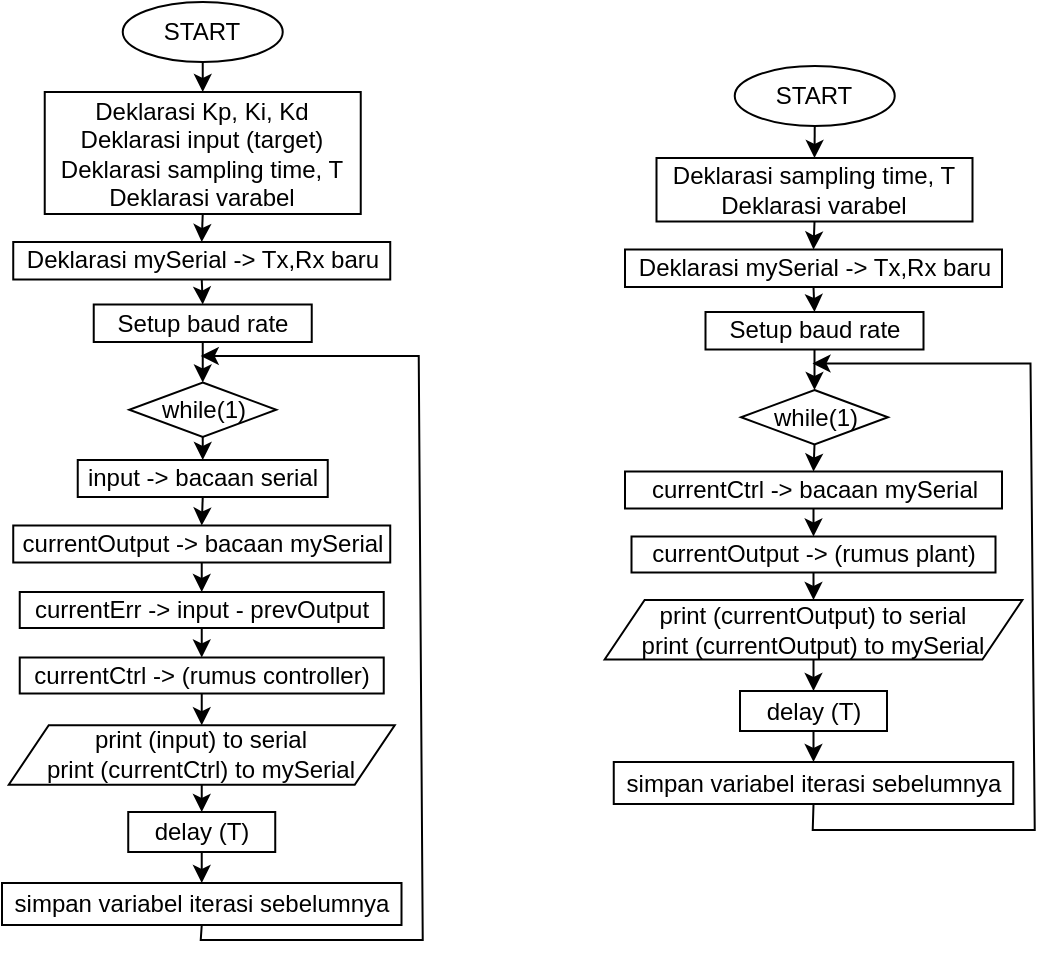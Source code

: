 <mxfile version="18.0.5" type="device"><diagram id="hp_4Oui7ue5_hFgogGYF" name="Page-1"><mxGraphModel dx="3563" dy="1869" grid="0" gridSize="10" guides="1" tooltips="1" connect="1" arrows="1" fold="1" page="1" pageScale="1" pageWidth="850" pageHeight="1100" math="0" shadow="0"><root><mxCell id="0"/><mxCell id="1" parent="0"/><mxCell id="AzdzAr42Zb6tDCEFaTEi-271" value="START" style="ellipse;whiteSpace=wrap;html=1;fillColor=default;" parent="1" vertex="1"><mxGeometry x="129.37" y="56" width="80" height="30" as="geometry"/></mxCell><mxCell id="AzdzAr42Zb6tDCEFaTEi-272" value="Deklarasi Kp, Ki, Kd&lt;br&gt;Deklarasi input (target)&lt;br&gt;Deklarasi sampling time, T&lt;br&gt;Deklarasi varabel" style="rounded=0;whiteSpace=wrap;html=1;" parent="1" vertex="1"><mxGeometry x="90.37" y="101" width="158" height="61" as="geometry"/></mxCell><mxCell id="AzdzAr42Zb6tDCEFaTEi-273" value="" style="endArrow=classic;html=1;rounded=0;exitX=0.5;exitY=1;exitDx=0;exitDy=0;entryX=0.5;entryY=0;entryDx=0;entryDy=0;" parent="1" source="AzdzAr42Zb6tDCEFaTEi-271" target="AzdzAr42Zb6tDCEFaTEi-272" edge="1"><mxGeometry width="50" height="50" relative="1" as="geometry"><mxPoint x="99.37" y="263" as="sourcePoint"/><mxPoint x="149.37" y="213" as="targetPoint"/></mxGeometry></mxCell><mxCell id="AzdzAr42Zb6tDCEFaTEi-274" value="Setup baud rate" style="rounded=0;whiteSpace=wrap;html=1;" parent="1" vertex="1"><mxGeometry x="114.87" y="207.25" width="109" height="18.75" as="geometry"/></mxCell><mxCell id="AzdzAr42Zb6tDCEFaTEi-275" value="while(1)" style="rhombus;whiteSpace=wrap;html=1;" parent="1" vertex="1"><mxGeometry x="132.62" y="246.25" width="73.5" height="27.25" as="geometry"/></mxCell><mxCell id="AzdzAr42Zb6tDCEFaTEi-276" value="input -&amp;gt; bacaan serial" style="rounded=0;whiteSpace=wrap;html=1;" parent="1" vertex="1"><mxGeometry x="106.87" y="285" width="125" height="18.5" as="geometry"/></mxCell><mxCell id="AzdzAr42Zb6tDCEFaTEi-277" value="print (input) to serial&lt;br&gt;print (currentCtrl) to mySerial" style="shape=parallelogram;perimeter=parallelogramPerimeter;whiteSpace=wrap;html=1;fixedSize=1;" parent="1" vertex="1"><mxGeometry x="72.37" y="417.62" width="193" height="29.75" as="geometry"/></mxCell><mxCell id="AzdzAr42Zb6tDCEFaTEi-278" value="" style="endArrow=classic;html=1;rounded=0;exitX=0.5;exitY=1;exitDx=0;exitDy=0;entryX=0.5;entryY=0;entryDx=0;entryDy=0;" parent="1" source="AzdzAr42Zb6tDCEFaTEi-272" target="Bd7IHOxDRdI8W5AGaZC5-1" edge="1"><mxGeometry width="50" height="50" relative="1" as="geometry"><mxPoint x="-50.13" y="495" as="sourcePoint"/><mxPoint x="-0.13" y="445" as="targetPoint"/></mxGeometry></mxCell><mxCell id="AzdzAr42Zb6tDCEFaTEi-279" value="" style="endArrow=classic;html=1;rounded=0;exitX=0.5;exitY=1;exitDx=0;exitDy=0;entryX=0.5;entryY=0;entryDx=0;entryDy=0;" parent="1" source="AzdzAr42Zb6tDCEFaTEi-274" target="AzdzAr42Zb6tDCEFaTEi-275" edge="1"><mxGeometry width="50" height="50" relative="1" as="geometry"><mxPoint x="-50.13" y="517.5" as="sourcePoint"/><mxPoint x="-0.13" y="467.5" as="targetPoint"/></mxGeometry></mxCell><mxCell id="AzdzAr42Zb6tDCEFaTEi-280" value="" style="endArrow=classic;html=1;rounded=0;exitX=0.5;exitY=1;exitDx=0;exitDy=0;entryX=0.5;entryY=0;entryDx=0;entryDy=0;" parent="1" source="AzdzAr42Zb6tDCEFaTEi-275" target="AzdzAr42Zb6tDCEFaTEi-276" edge="1"><mxGeometry width="50" height="50" relative="1" as="geometry"><mxPoint x="-50.13" y="542.75" as="sourcePoint"/><mxPoint x="169.87" y="337.5" as="targetPoint"/></mxGeometry></mxCell><mxCell id="AzdzAr42Zb6tDCEFaTEi-281" value="" style="endArrow=classic;html=1;rounded=0;exitX=0.5;exitY=1;exitDx=0;exitDy=0;entryX=0.5;entryY=0;entryDx=0;entryDy=0;" parent="1" source="Bd7IHOxDRdI8W5AGaZC5-4" target="AzdzAr42Zb6tDCEFaTEi-360" edge="1"><mxGeometry width="50" height="50" relative="1" as="geometry"><mxPoint x="169.37" y="462.5" as="sourcePoint"/><mxPoint x="169.37" y="515" as="targetPoint"/></mxGeometry></mxCell><mxCell id="AzdzAr42Zb6tDCEFaTEi-282" value="" style="endArrow=classic;html=1;rounded=0;exitX=0.5;exitY=1;exitDx=0;exitDy=0;" parent="1" source="AzdzAr42Zb6tDCEFaTEi-356" edge="1"><mxGeometry width="50" height="50" relative="1" as="geometry"><mxPoint x="340.37" y="806" as="sourcePoint"/><mxPoint x="168.37" y="233" as="targetPoint"/><Array as="points"><mxPoint x="168.37" y="525"/><mxPoint x="279.37" y="525"/><mxPoint x="277.37" y="233"/></Array></mxGeometry></mxCell><mxCell id="AzdzAr42Zb6tDCEFaTEi-341" value="" style="endArrow=classic;html=1;rounded=0;exitX=0.5;exitY=1;exitDx=0;exitDy=0;entryX=0.5;entryY=0;entryDx=0;entryDy=0;" parent="1" source="AzdzAr42Zb6tDCEFaTEi-276" target="Bd7IHOxDRdI8W5AGaZC5-4" edge="1"><mxGeometry width="50" height="50" relative="1" as="geometry"><mxPoint x="247.37" y="453.5" as="sourcePoint"/><mxPoint x="169.37" y="427.5" as="targetPoint"/></mxGeometry></mxCell><mxCell id="AzdzAr42Zb6tDCEFaTEi-355" value="delay (T)" style="rounded=0;whiteSpace=wrap;html=1;" parent="1" vertex="1"><mxGeometry x="132.12" y="461" width="73.5" height="20" as="geometry"/></mxCell><mxCell id="AzdzAr42Zb6tDCEFaTEi-356" value="simpan variabel iterasi sebelumnya" style="rounded=0;whiteSpace=wrap;html=1;" parent="1" vertex="1"><mxGeometry x="69" y="496.5" width="199.75" height="21" as="geometry"/></mxCell><mxCell id="AzdzAr42Zb6tDCEFaTEi-357" value="" style="endArrow=classic;html=1;rounded=0;exitX=0.5;exitY=1;exitDx=0;exitDy=0;entryX=0.5;entryY=0;entryDx=0;entryDy=0;" parent="1" source="AzdzAr42Zb6tDCEFaTEi-277" target="AzdzAr42Zb6tDCEFaTEi-355" edge="1"><mxGeometry width="50" height="50" relative="1" as="geometry"><mxPoint x="356.37" y="741" as="sourcePoint"/><mxPoint x="406.37" y="691" as="targetPoint"/></mxGeometry></mxCell><mxCell id="AzdzAr42Zb6tDCEFaTEi-358" value="" style="endArrow=classic;html=1;rounded=0;exitX=0.5;exitY=1;exitDx=0;exitDy=0;entryX=0.5;entryY=0;entryDx=0;entryDy=0;" parent="1" source="AzdzAr42Zb6tDCEFaTEi-355" target="AzdzAr42Zb6tDCEFaTEi-356" edge="1"><mxGeometry width="50" height="50" relative="1" as="geometry"><mxPoint x="356.37" y="741" as="sourcePoint"/><mxPoint x="406.37" y="691" as="targetPoint"/></mxGeometry></mxCell><mxCell id="AzdzAr42Zb6tDCEFaTEi-360" value="currentErr -&amp;gt; input - prevOutput" style="rounded=0;whiteSpace=wrap;html=1;" parent="1" vertex="1"><mxGeometry x="77.87" y="351" width="182" height="18" as="geometry"/></mxCell><mxCell id="AzdzAr42Zb6tDCEFaTEi-362" value="" style="endArrow=classic;html=1;rounded=0;exitX=0.5;exitY=1;exitDx=0;exitDy=0;entryX=0.5;entryY=0;entryDx=0;entryDy=0;" parent="1" source="AzdzAr42Zb6tDCEFaTEi-360" target="Bd7IHOxDRdI8W5AGaZC5-5" edge="1"><mxGeometry width="50" height="50" relative="1" as="geometry"><mxPoint x="297.37" y="530" as="sourcePoint"/><mxPoint x="168.87" y="524.0" as="targetPoint"/></mxGeometry></mxCell><mxCell id="Bd7IHOxDRdI8W5AGaZC5-1" value="Deklarasi mySerial -&amp;gt; Tx,Rx baru" style="rounded=0;whiteSpace=wrap;html=1;" vertex="1" parent="1"><mxGeometry x="74.62" y="176" width="188.5" height="18.75" as="geometry"/></mxCell><mxCell id="Bd7IHOxDRdI8W5AGaZC5-3" value="" style="endArrow=classic;html=1;rounded=0;exitX=0.5;exitY=1;exitDx=0;exitDy=0;entryX=0.5;entryY=0;entryDx=0;entryDy=0;" edge="1" parent="1" source="Bd7IHOxDRdI8W5AGaZC5-1" target="AzdzAr42Zb6tDCEFaTEi-274"><mxGeometry width="50" height="50" relative="1" as="geometry"><mxPoint x="175.37" y="261" as="sourcePoint"/><mxPoint x="225.37" y="211" as="targetPoint"/></mxGeometry></mxCell><mxCell id="Bd7IHOxDRdI8W5AGaZC5-4" value="currentOutput -&amp;gt; bacaan mySerial" style="rounded=0;whiteSpace=wrap;html=1;" vertex="1" parent="1"><mxGeometry x="74.62" y="317.75" width="188.5" height="18.5" as="geometry"/></mxCell><mxCell id="Bd7IHOxDRdI8W5AGaZC5-5" value="currentCtrl -&amp;gt; (rumus controller)" style="rounded=0;whiteSpace=wrap;html=1;" vertex="1" parent="1"><mxGeometry x="77.87" y="383.75" width="182" height="18" as="geometry"/></mxCell><mxCell id="Bd7IHOxDRdI8W5AGaZC5-6" value="" style="endArrow=classic;html=1;rounded=0;exitX=0.5;exitY=1;exitDx=0;exitDy=0;entryX=0.5;entryY=0;entryDx=0;entryDy=0;" edge="1" parent="1" source="Bd7IHOxDRdI8W5AGaZC5-5" target="AzdzAr42Zb6tDCEFaTEi-277"><mxGeometry width="50" height="50" relative="1" as="geometry"><mxPoint x="52.37" y="560" as="sourcePoint"/><mxPoint x="102.37" y="510" as="targetPoint"/></mxGeometry></mxCell><mxCell id="Bd7IHOxDRdI8W5AGaZC5-7" value="START" style="ellipse;whiteSpace=wrap;html=1;fillColor=default;" vertex="1" parent="1"><mxGeometry x="435.37" y="88" width="80" height="30" as="geometry"/></mxCell><mxCell id="Bd7IHOxDRdI8W5AGaZC5-8" value="Deklarasi sampling time, T&lt;br&gt;Deklarasi varabel" style="rounded=0;whiteSpace=wrap;html=1;" vertex="1" parent="1"><mxGeometry x="396.25" y="134" width="158" height="31.75" as="geometry"/></mxCell><mxCell id="Bd7IHOxDRdI8W5AGaZC5-9" value="" style="endArrow=classic;html=1;rounded=0;exitX=0.5;exitY=1;exitDx=0;exitDy=0;entryX=0.5;entryY=0;entryDx=0;entryDy=0;" edge="1" parent="1" source="Bd7IHOxDRdI8W5AGaZC5-7" target="Bd7IHOxDRdI8W5AGaZC5-8"><mxGeometry width="50" height="50" relative="1" as="geometry"><mxPoint x="405.25" y="266.75" as="sourcePoint"/><mxPoint x="455.25" y="216.75" as="targetPoint"/></mxGeometry></mxCell><mxCell id="Bd7IHOxDRdI8W5AGaZC5-10" value="Setup baud rate" style="rounded=0;whiteSpace=wrap;html=1;" vertex="1" parent="1"><mxGeometry x="420.75" y="211" width="109" height="18.75" as="geometry"/></mxCell><mxCell id="Bd7IHOxDRdI8W5AGaZC5-11" value="while(1)" style="rhombus;whiteSpace=wrap;html=1;" vertex="1" parent="1"><mxGeometry x="438.5" y="250" width="73.5" height="27.25" as="geometry"/></mxCell><mxCell id="Bd7IHOxDRdI8W5AGaZC5-13" value="print (currentOutput) to serial&lt;br&gt;print (currentOutput) to mySerial" style="shape=parallelogram;perimeter=parallelogramPerimeter;whiteSpace=wrap;html=1;fixedSize=1;" vertex="1" parent="1"><mxGeometry x="370.31" y="355" width="208.88" height="29.75" as="geometry"/></mxCell><mxCell id="Bd7IHOxDRdI8W5AGaZC5-14" value="" style="endArrow=classic;html=1;rounded=0;exitX=0.5;exitY=1;exitDx=0;exitDy=0;entryX=0.5;entryY=0;entryDx=0;entryDy=0;" edge="1" parent="1" source="Bd7IHOxDRdI8W5AGaZC5-8" target="Bd7IHOxDRdI8W5AGaZC5-26"><mxGeometry width="50" height="50" relative="1" as="geometry"><mxPoint x="255.75" y="498.75" as="sourcePoint"/><mxPoint x="305.75" y="448.75" as="targetPoint"/></mxGeometry></mxCell><mxCell id="Bd7IHOxDRdI8W5AGaZC5-15" value="" style="endArrow=classic;html=1;rounded=0;exitX=0.5;exitY=1;exitDx=0;exitDy=0;entryX=0.5;entryY=0;entryDx=0;entryDy=0;" edge="1" parent="1" source="Bd7IHOxDRdI8W5AGaZC5-10" target="Bd7IHOxDRdI8W5AGaZC5-11"><mxGeometry width="50" height="50" relative="1" as="geometry"><mxPoint x="255.75" y="521.25" as="sourcePoint"/><mxPoint x="305.75" y="471.25" as="targetPoint"/></mxGeometry></mxCell><mxCell id="Bd7IHOxDRdI8W5AGaZC5-18" value="" style="endArrow=classic;html=1;rounded=0;exitX=0.5;exitY=1;exitDx=0;exitDy=0;" edge="1" parent="1" source="Bd7IHOxDRdI8W5AGaZC5-21"><mxGeometry width="50" height="50" relative="1" as="geometry"><mxPoint x="646.25" y="809.75" as="sourcePoint"/><mxPoint x="474.25" y="236.75" as="targetPoint"/><Array as="points"><mxPoint x="474.37" y="470"/><mxPoint x="585.37" y="470"/><mxPoint x="583.25" y="236.75"/></Array></mxGeometry></mxCell><mxCell id="Bd7IHOxDRdI8W5AGaZC5-19" value="" style="endArrow=classic;html=1;rounded=0;exitX=0.5;exitY=1;exitDx=0;exitDy=0;entryX=0.5;entryY=0;entryDx=0;entryDy=0;" edge="1" parent="1" source="Bd7IHOxDRdI8W5AGaZC5-11" target="Bd7IHOxDRdI8W5AGaZC5-28"><mxGeometry width="50" height="50" relative="1" as="geometry"><mxPoint x="475.25" y="307.25" as="sourcePoint"/><mxPoint x="475.25" y="431.25" as="targetPoint"/></mxGeometry></mxCell><mxCell id="Bd7IHOxDRdI8W5AGaZC5-20" value="delay (T)" style="rounded=0;whiteSpace=wrap;html=1;" vertex="1" parent="1"><mxGeometry x="438" y="400.5" width="73.5" height="20" as="geometry"/></mxCell><mxCell id="Bd7IHOxDRdI8W5AGaZC5-21" value="simpan variabel iterasi sebelumnya" style="rounded=0;whiteSpace=wrap;html=1;" vertex="1" parent="1"><mxGeometry x="374.88" y="436" width="199.75" height="21" as="geometry"/></mxCell><mxCell id="Bd7IHOxDRdI8W5AGaZC5-22" value="" style="endArrow=classic;html=1;rounded=0;exitX=0.5;exitY=1;exitDx=0;exitDy=0;entryX=0.5;entryY=0;entryDx=0;entryDy=0;" edge="1" parent="1" source="Bd7IHOxDRdI8W5AGaZC5-13" target="Bd7IHOxDRdI8W5AGaZC5-20"><mxGeometry width="50" height="50" relative="1" as="geometry"><mxPoint x="662.25" y="680.5" as="sourcePoint"/><mxPoint x="712.25" y="630.5" as="targetPoint"/></mxGeometry></mxCell><mxCell id="Bd7IHOxDRdI8W5AGaZC5-23" value="" style="endArrow=classic;html=1;rounded=0;exitX=0.5;exitY=1;exitDx=0;exitDy=0;entryX=0.5;entryY=0;entryDx=0;entryDy=0;" edge="1" parent="1" source="Bd7IHOxDRdI8W5AGaZC5-20" target="Bd7IHOxDRdI8W5AGaZC5-21"><mxGeometry width="50" height="50" relative="1" as="geometry"><mxPoint x="662.25" y="680.5" as="sourcePoint"/><mxPoint x="712.25" y="630.5" as="targetPoint"/></mxGeometry></mxCell><mxCell id="Bd7IHOxDRdI8W5AGaZC5-25" value="" style="endArrow=classic;html=1;rounded=0;exitX=0.5;exitY=1;exitDx=0;exitDy=0;entryX=0.5;entryY=0;entryDx=0;entryDy=0;" edge="1" parent="1" source="Bd7IHOxDRdI8W5AGaZC5-28" target="Bd7IHOxDRdI8W5AGaZC5-29"><mxGeometry width="50" height="50" relative="1" as="geometry"><mxPoint x="474.75" y="308.5" as="sourcePoint"/><mxPoint x="474.75" y="463.5" as="targetPoint"/></mxGeometry></mxCell><mxCell id="Bd7IHOxDRdI8W5AGaZC5-26" value="Deklarasi mySerial -&amp;gt; Tx,Rx baru" style="rounded=0;whiteSpace=wrap;html=1;" vertex="1" parent="1"><mxGeometry x="380.5" y="179.75" width="188.5" height="18.75" as="geometry"/></mxCell><mxCell id="Bd7IHOxDRdI8W5AGaZC5-27" value="" style="endArrow=classic;html=1;rounded=0;exitX=0.5;exitY=1;exitDx=0;exitDy=0;entryX=0.5;entryY=0;entryDx=0;entryDy=0;" edge="1" parent="1" source="Bd7IHOxDRdI8W5AGaZC5-26" target="Bd7IHOxDRdI8W5AGaZC5-10"><mxGeometry width="50" height="50" relative="1" as="geometry"><mxPoint x="481.25" y="264.75" as="sourcePoint"/><mxPoint x="531.25" y="214.75" as="targetPoint"/></mxGeometry></mxCell><mxCell id="Bd7IHOxDRdI8W5AGaZC5-28" value="currentCtrl -&amp;gt; bacaan mySerial" style="rounded=0;whiteSpace=wrap;html=1;" vertex="1" parent="1"><mxGeometry x="380.5" y="290.75" width="188.5" height="18.5" as="geometry"/></mxCell><mxCell id="Bd7IHOxDRdI8W5AGaZC5-29" value="currentOutput -&amp;gt; (rumus plant)" style="rounded=0;whiteSpace=wrap;html=1;" vertex="1" parent="1"><mxGeometry x="383.75" y="323.25" width="182" height="18" as="geometry"/></mxCell><mxCell id="Bd7IHOxDRdI8W5AGaZC5-30" value="" style="endArrow=classic;html=1;rounded=0;exitX=0.5;exitY=1;exitDx=0;exitDy=0;entryX=0.5;entryY=0;entryDx=0;entryDy=0;" edge="1" parent="1" source="Bd7IHOxDRdI8W5AGaZC5-29" target="Bd7IHOxDRdI8W5AGaZC5-13"><mxGeometry width="50" height="50" relative="1" as="geometry"><mxPoint x="358.25" y="499.5" as="sourcePoint"/><mxPoint x="408.25" y="449.5" as="targetPoint"/></mxGeometry></mxCell></root></mxGraphModel></diagram></mxfile>